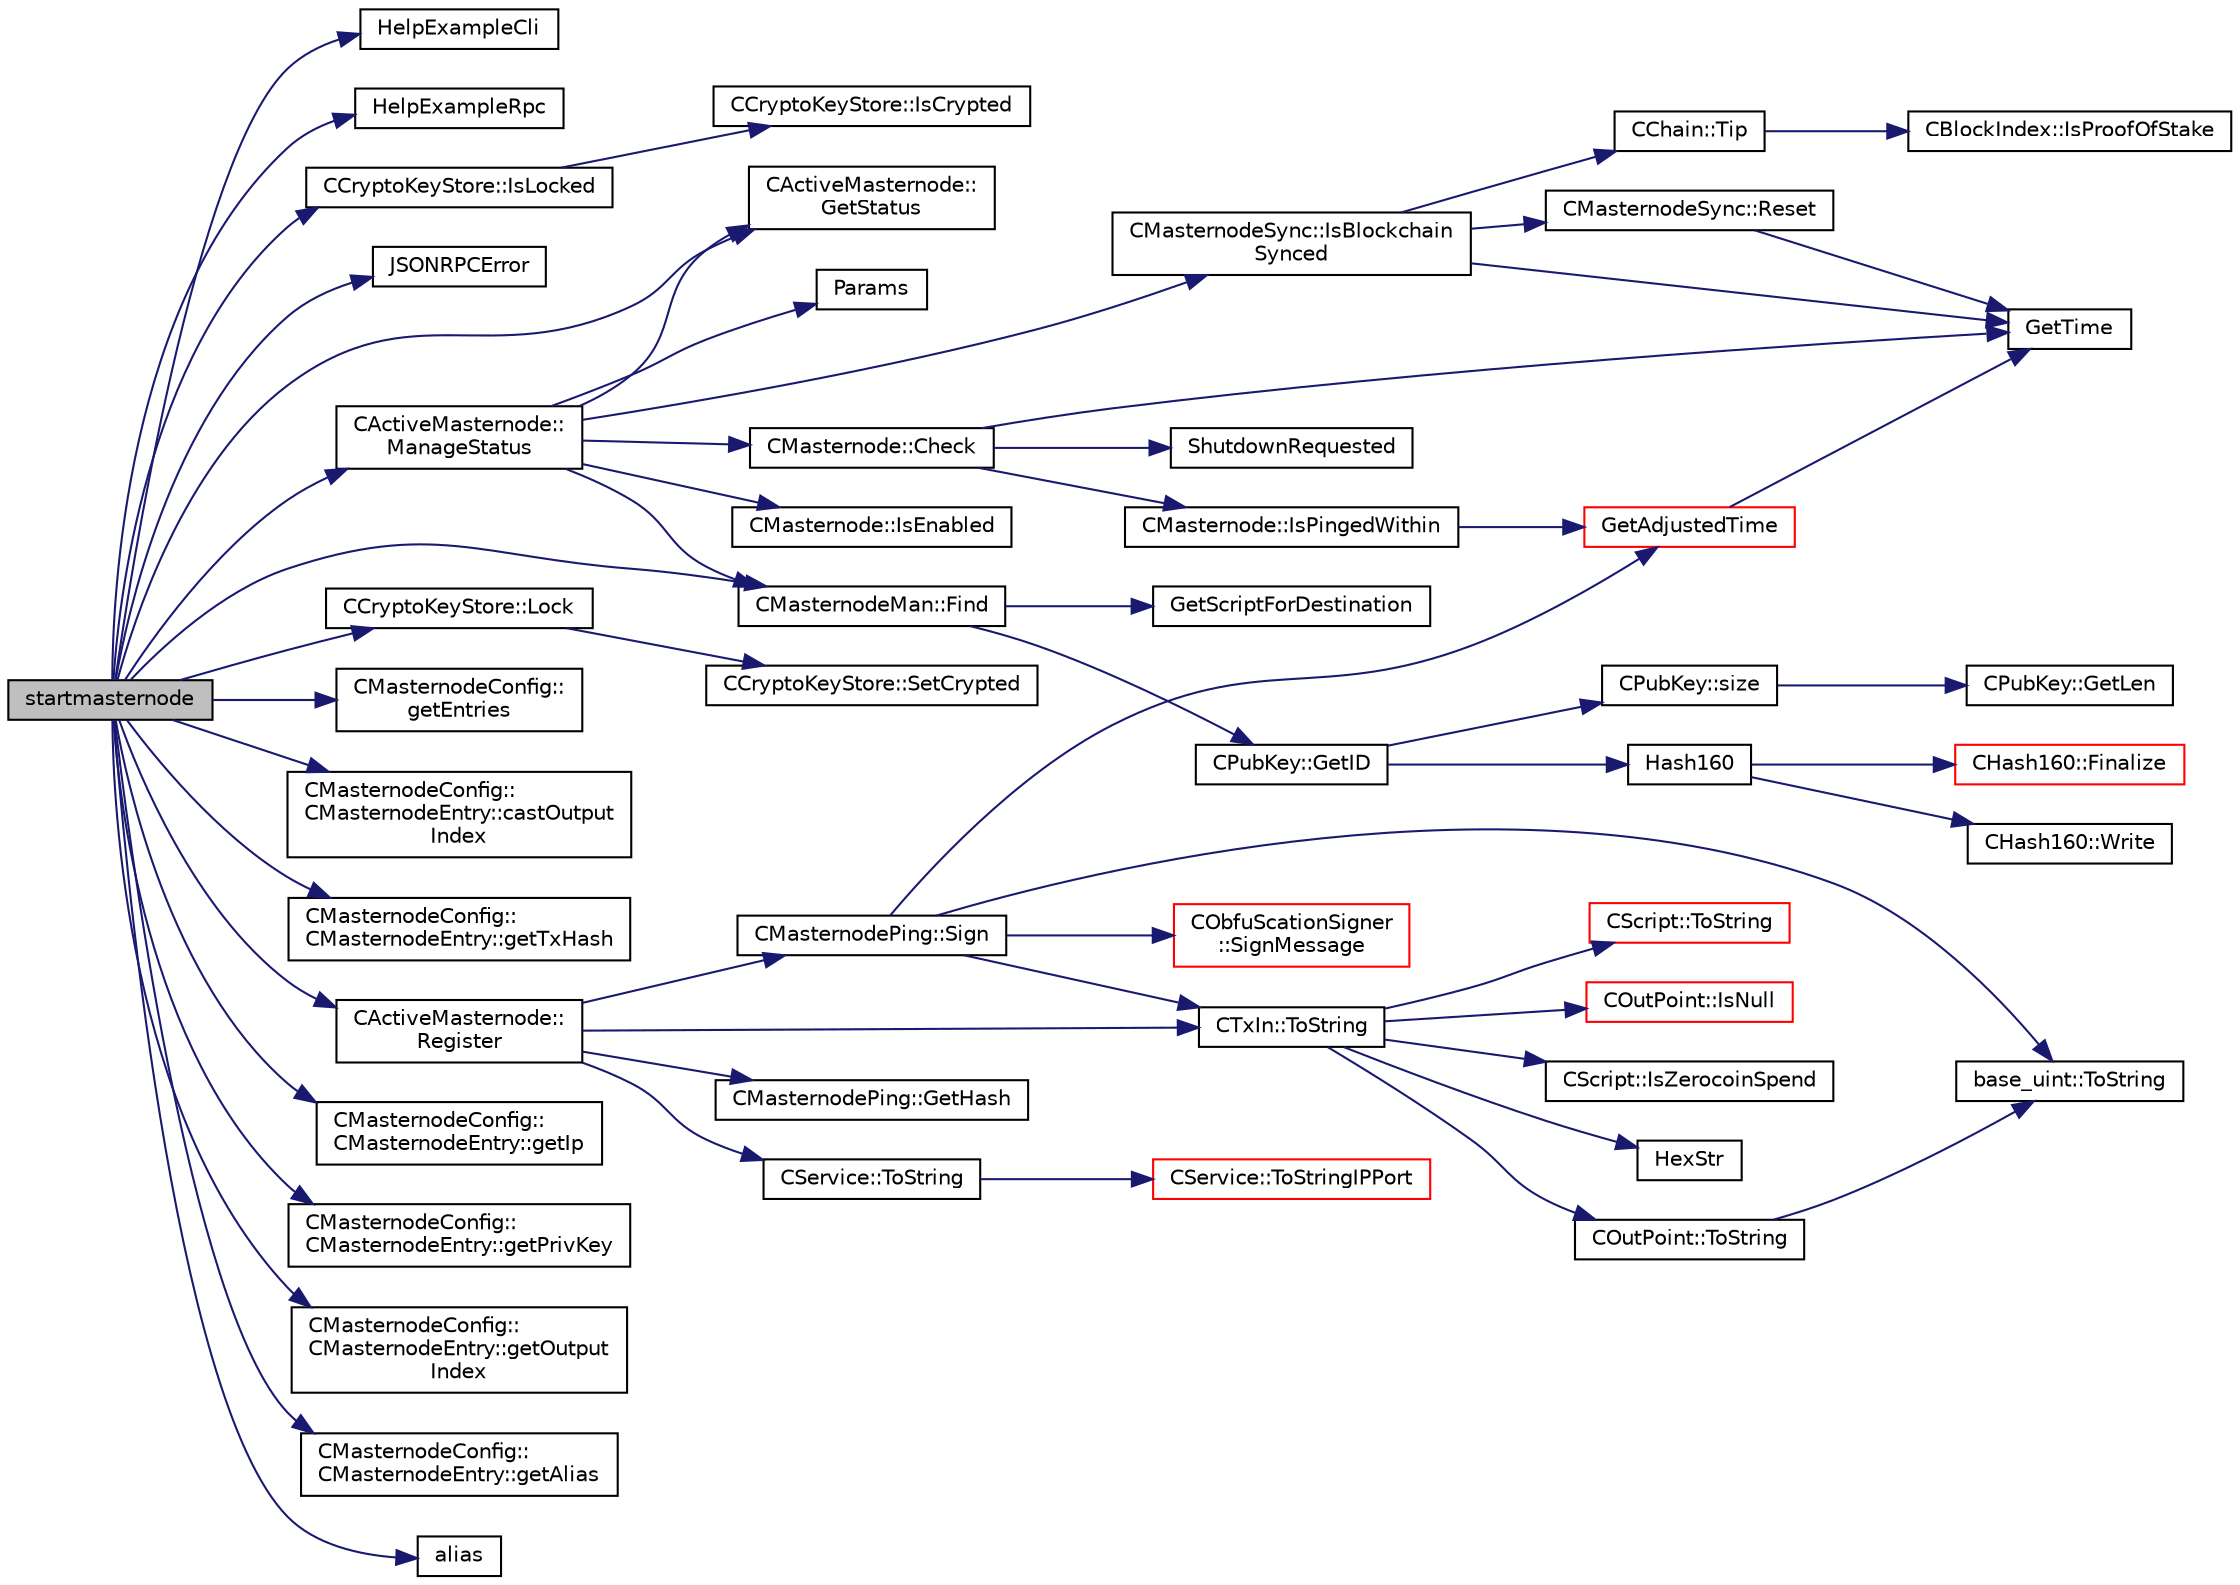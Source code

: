 digraph "startmasternode"
{
  edge [fontname="Helvetica",fontsize="10",labelfontname="Helvetica",labelfontsize="10"];
  node [fontname="Helvetica",fontsize="10",shape=record];
  rankdir="LR";
  Node806 [label="startmasternode",height=0.2,width=0.4,color="black", fillcolor="grey75", style="filled", fontcolor="black"];
  Node806 -> Node807 [color="midnightblue",fontsize="10",style="solid",fontname="Helvetica"];
  Node807 [label="HelpExampleCli",height=0.2,width=0.4,color="black", fillcolor="white", style="filled",URL="$rpcserver_8cpp.html#ac01ac6eab5467567ed0da106814e04ec"];
  Node806 -> Node808 [color="midnightblue",fontsize="10",style="solid",fontname="Helvetica"];
  Node808 [label="HelpExampleRpc",height=0.2,width=0.4,color="black", fillcolor="white", style="filled",URL="$rpcserver_8cpp.html#a06ea60e24e5a1053a14a11b1009bf9ef"];
  Node806 -> Node809 [color="midnightblue",fontsize="10",style="solid",fontname="Helvetica"];
  Node809 [label="CCryptoKeyStore::IsLocked",height=0.2,width=0.4,color="black", fillcolor="white", style="filled",URL="$class_c_crypto_key_store.html#a52919fa284a3aa10f1b4bd6018b6dbee"];
  Node809 -> Node810 [color="midnightblue",fontsize="10",style="solid",fontname="Helvetica"];
  Node810 [label="CCryptoKeyStore::IsCrypted",height=0.2,width=0.4,color="black", fillcolor="white", style="filled",URL="$class_c_crypto_key_store.html#acc8fed44366c98fb481333ca6e867088"];
  Node806 -> Node811 [color="midnightblue",fontsize="10",style="solid",fontname="Helvetica"];
  Node811 [label="JSONRPCError",height=0.2,width=0.4,color="black", fillcolor="white", style="filled",URL="$rpcprotocol_8cpp.html#a17b1bb111ab339efc951929834766039"];
  Node806 -> Node812 [color="midnightblue",fontsize="10",style="solid",fontname="Helvetica"];
  Node812 [label="CActiveMasternode::\lManageStatus",height=0.2,width=0.4,color="black", fillcolor="white", style="filled",URL="$class_c_active_masternode.html#a8004b3b2100da7dcfedbd1e959633e51",tooltip="Manage status of main Masternode. "];
  Node812 -> Node813 [color="midnightblue",fontsize="10",style="solid",fontname="Helvetica"];
  Node813 [label="Params",height=0.2,width=0.4,color="black", fillcolor="white", style="filled",URL="$chainparams_8cpp.html#ace5c5b706d71a324a417dd2db394fd4a",tooltip="Return the currently selected parameters. "];
  Node812 -> Node814 [color="midnightblue",fontsize="10",style="solid",fontname="Helvetica"];
  Node814 [label="CMasternodeSync::IsBlockchain\lSynced",height=0.2,width=0.4,color="black", fillcolor="white", style="filled",URL="$class_c_masternode_sync.html#a222b31867c8dd473a21ed4d2841ad477"];
  Node814 -> Node815 [color="midnightblue",fontsize="10",style="solid",fontname="Helvetica"];
  Node815 [label="GetTime",height=0.2,width=0.4,color="black", fillcolor="white", style="filled",URL="$utiltime_8cpp.html#a46fac5fba8ba905b5f9acb364f5d8c6f",tooltip="For unit testing. "];
  Node814 -> Node816 [color="midnightblue",fontsize="10",style="solid",fontname="Helvetica"];
  Node816 [label="CMasternodeSync::Reset",height=0.2,width=0.4,color="black", fillcolor="white", style="filled",URL="$class_c_masternode_sync.html#a10c27866eb1d20c317a34fbde3fe1ef3"];
  Node816 -> Node815 [color="midnightblue",fontsize="10",style="solid",fontname="Helvetica"];
  Node814 -> Node817 [color="midnightblue",fontsize="10",style="solid",fontname="Helvetica"];
  Node817 [label="CChain::Tip",height=0.2,width=0.4,color="black", fillcolor="white", style="filled",URL="$class_c_chain.html#a40ccefec14f8f3195c08c827af8cf412",tooltip="Returns the index entry for the tip of this chain, or NULL if none. "];
  Node817 -> Node818 [color="midnightblue",fontsize="10",style="solid",fontname="Helvetica"];
  Node818 [label="CBlockIndex::IsProofOfStake",height=0.2,width=0.4,color="black", fillcolor="white", style="filled",URL="$class_c_block_index.html#a2438a891e9d43821c0d99e1bdac56fde"];
  Node812 -> Node819 [color="midnightblue",fontsize="10",style="solid",fontname="Helvetica"];
  Node819 [label="CActiveMasternode::\lGetStatus",height=0.2,width=0.4,color="black", fillcolor="white", style="filled",URL="$class_c_active_masternode.html#a64035096453592380bcb606a75237c60"];
  Node812 -> Node820 [color="midnightblue",fontsize="10",style="solid",fontname="Helvetica"];
  Node820 [label="CMasternodeMan::Find",height=0.2,width=0.4,color="black", fillcolor="white", style="filled",URL="$class_c_masternode_man.html#a3d34836c6992d29c485ba94a0c1e0ae6",tooltip="Find an entry. "];
  Node820 -> Node821 [color="midnightblue",fontsize="10",style="solid",fontname="Helvetica"];
  Node821 [label="GetScriptForDestination",height=0.2,width=0.4,color="black", fillcolor="white", style="filled",URL="$standard_8cpp.html#ae40f28d3b46c21033f6ee1f1200d0321"];
  Node820 -> Node822 [color="midnightblue",fontsize="10",style="solid",fontname="Helvetica"];
  Node822 [label="CPubKey::GetID",height=0.2,width=0.4,color="black", fillcolor="white", style="filled",URL="$class_c_pub_key.html#a2675f7e6f72eff68e7a5227289feb021",tooltip="Get the KeyID of this public key (hash of its serialization) "];
  Node822 -> Node823 [color="midnightblue",fontsize="10",style="solid",fontname="Helvetica"];
  Node823 [label="Hash160",height=0.2,width=0.4,color="black", fillcolor="white", style="filled",URL="$hash_8h.html#a4490f70ddae16e9e48460a0416a48a6b",tooltip="Compute the 160-bit hash an object. "];
  Node823 -> Node824 [color="midnightblue",fontsize="10",style="solid",fontname="Helvetica"];
  Node824 [label="CHash160::Write",height=0.2,width=0.4,color="black", fillcolor="white", style="filled",URL="$class_c_hash160.html#af56cdd9443013eb68b246aa8450217f2"];
  Node823 -> Node825 [color="midnightblue",fontsize="10",style="solid",fontname="Helvetica"];
  Node825 [label="CHash160::Finalize",height=0.2,width=0.4,color="red", fillcolor="white", style="filled",URL="$class_c_hash160.html#a9bb08e1772002ae1a5d85017ba7952ee"];
  Node822 -> Node829 [color="midnightblue",fontsize="10",style="solid",fontname="Helvetica"];
  Node829 [label="CPubKey::size",height=0.2,width=0.4,color="black", fillcolor="white", style="filled",URL="$class_c_pub_key.html#a6bb28fcf0a5f799c69f5b7269363b309",tooltip="Simple read-only vector-like interface to the pubkey data. "];
  Node829 -> Node830 [color="midnightblue",fontsize="10",style="solid",fontname="Helvetica"];
  Node830 [label="CPubKey::GetLen",height=0.2,width=0.4,color="black", fillcolor="white", style="filled",URL="$class_c_pub_key.html#a7dc71b3f037c84268dc22de97d7b65fb",tooltip="Compute the length of a pubkey with a given first byte. "];
  Node812 -> Node831 [color="midnightblue",fontsize="10",style="solid",fontname="Helvetica"];
  Node831 [label="CMasternode::Check",height=0.2,width=0.4,color="black", fillcolor="white", style="filled",URL="$class_c_masternode.html#aa5892c0b8ec6d2a05cbb081cb1e0aa3c"];
  Node831 -> Node832 [color="midnightblue",fontsize="10",style="solid",fontname="Helvetica"];
  Node832 [label="ShutdownRequested",height=0.2,width=0.4,color="black", fillcolor="white", style="filled",URL="$init_8cpp.html#a6f201ca9fe6b594f1985c12b4482ea5a"];
  Node831 -> Node815 [color="midnightblue",fontsize="10",style="solid",fontname="Helvetica"];
  Node831 -> Node833 [color="midnightblue",fontsize="10",style="solid",fontname="Helvetica"];
  Node833 [label="CMasternode::IsPingedWithin",height=0.2,width=0.4,color="black", fillcolor="white", style="filled",URL="$class_c_masternode.html#ab4d54c22f0e31b0d2ee111c6b11d7e72"];
  Node833 -> Node834 [color="midnightblue",fontsize="10",style="solid",fontname="Helvetica"];
  Node834 [label="GetAdjustedTime",height=0.2,width=0.4,color="red", fillcolor="white", style="filled",URL="$timedata_8cpp.html#a09f81b9c7650f898cf3cf305b87547e6"];
  Node834 -> Node815 [color="midnightblue",fontsize="10",style="solid",fontname="Helvetica"];
  Node812 -> Node836 [color="midnightblue",fontsize="10",style="solid",fontname="Helvetica"];
  Node836 [label="CMasternode::IsEnabled",height=0.2,width=0.4,color="black", fillcolor="white", style="filled",URL="$class_c_masternode.html#a08782379f6ba10e9087b39f0cef19bce"];
  Node806 -> Node837 [color="midnightblue",fontsize="10",style="solid",fontname="Helvetica"];
  Node837 [label="CCryptoKeyStore::Lock",height=0.2,width=0.4,color="black", fillcolor="white", style="filled",URL="$class_c_crypto_key_store.html#ab73ebcbfa6e0aaf271d0fff9369a6685"];
  Node837 -> Node838 [color="midnightblue",fontsize="10",style="solid",fontname="Helvetica"];
  Node838 [label="CCryptoKeyStore::SetCrypted",height=0.2,width=0.4,color="black", fillcolor="white", style="filled",URL="$class_c_crypto_key_store.html#af202f587051735be5a39344d9e333720"];
  Node806 -> Node819 [color="midnightblue",fontsize="10",style="solid",fontname="Helvetica"];
  Node806 -> Node839 [color="midnightblue",fontsize="10",style="solid",fontname="Helvetica"];
  Node839 [label="CMasternodeConfig::\lgetEntries",height=0.2,width=0.4,color="black", fillcolor="white", style="filled",URL="$class_c_masternode_config.html#a21fb5f410e3dcd55429f256d4efe4e61"];
  Node806 -> Node840 [color="midnightblue",fontsize="10",style="solid",fontname="Helvetica"];
  Node840 [label="CMasternodeConfig::\lCMasternodeEntry::castOutput\lIndex",height=0.2,width=0.4,color="black", fillcolor="white", style="filled",URL="$class_c_masternode_config_1_1_c_masternode_entry.html#a2b6bd533a4a01a1fc486858f8c3856c5"];
  Node806 -> Node841 [color="midnightblue",fontsize="10",style="solid",fontname="Helvetica"];
  Node841 [label="CMasternodeConfig::\lCMasternodeEntry::getTxHash",height=0.2,width=0.4,color="black", fillcolor="white", style="filled",URL="$class_c_masternode_config_1_1_c_masternode_entry.html#a08039c5a3271a278c64a706c4b53d29b"];
  Node806 -> Node820 [color="midnightblue",fontsize="10",style="solid",fontname="Helvetica"];
  Node806 -> Node842 [color="midnightblue",fontsize="10",style="solid",fontname="Helvetica"];
  Node842 [label="CActiveMasternode::\lRegister",height=0.2,width=0.4,color="black", fillcolor="white", style="filled",URL="$class_c_active_masternode.html#ac53ffe35960cdf312e813de5942a9584",tooltip="Register any Masternode. "];
  Node842 -> Node843 [color="midnightblue",fontsize="10",style="solid",fontname="Helvetica"];
  Node843 [label="CMasternodePing::Sign",height=0.2,width=0.4,color="black", fillcolor="white", style="filled",URL="$class_c_masternode_ping.html#afa3eb82ae9457cc135089d83ae7719ea"];
  Node843 -> Node834 [color="midnightblue",fontsize="10",style="solid",fontname="Helvetica"];
  Node843 -> Node844 [color="midnightblue",fontsize="10",style="solid",fontname="Helvetica"];
  Node844 [label="CTxIn::ToString",height=0.2,width=0.4,color="black", fillcolor="white", style="filled",URL="$class_c_tx_in.html#a9f3dcba8a979ca7007448f8ad1d3c4c1"];
  Node844 -> Node845 [color="midnightblue",fontsize="10",style="solid",fontname="Helvetica"];
  Node845 [label="COutPoint::ToString",height=0.2,width=0.4,color="black", fillcolor="white", style="filled",URL="$class_c_out_point.html#ab0026adab6a1098cf00de05c872fbb5d"];
  Node845 -> Node846 [color="midnightblue",fontsize="10",style="solid",fontname="Helvetica"];
  Node846 [label="base_uint::ToString",height=0.2,width=0.4,color="black", fillcolor="white", style="filled",URL="$classbase__uint.html#acccba4d9d51a0c36261718ca0cbb293b"];
  Node844 -> Node847 [color="midnightblue",fontsize="10",style="solid",fontname="Helvetica"];
  Node847 [label="COutPoint::IsNull",height=0.2,width=0.4,color="red", fillcolor="white", style="filled",URL="$class_c_out_point.html#ae1516581fa2234556761f04af3a207a6"];
  Node844 -> Node849 [color="midnightblue",fontsize="10",style="solid",fontname="Helvetica"];
  Node849 [label="CScript::IsZerocoinSpend",height=0.2,width=0.4,color="black", fillcolor="white", style="filled",URL="$class_c_script.html#a84914a83542deece42dda7b22b043c1f"];
  Node844 -> Node850 [color="midnightblue",fontsize="10",style="solid",fontname="Helvetica"];
  Node850 [label="HexStr",height=0.2,width=0.4,color="black", fillcolor="white", style="filled",URL="$utilstrencodings_8h.html#ace13a819ca4e98c22847d26b3b357e75"];
  Node844 -> Node851 [color="midnightblue",fontsize="10",style="solid",fontname="Helvetica"];
  Node851 [label="CScript::ToString",height=0.2,width=0.4,color="red", fillcolor="white", style="filled",URL="$class_c_script.html#a05fe53ab8fc6a217036bb0d6d7f5d706"];
  Node843 -> Node846 [color="midnightblue",fontsize="10",style="solid",fontname="Helvetica"];
  Node843 -> Node853 [color="midnightblue",fontsize="10",style="solid",fontname="Helvetica"];
  Node853 [label="CObfuScationSigner\l::SignMessage",height=0.2,width=0.4,color="red", fillcolor="white", style="filled",URL="$class_c_obfu_scation_signer.html#a004eab16d18045b42d51037eab817585",tooltip="Sign the message, returns true if successful. "];
  Node842 -> Node844 [color="midnightblue",fontsize="10",style="solid",fontname="Helvetica"];
  Node842 -> Node864 [color="midnightblue",fontsize="10",style="solid",fontname="Helvetica"];
  Node864 [label="CMasternodePing::GetHash",height=0.2,width=0.4,color="black", fillcolor="white", style="filled",URL="$class_c_masternode_ping.html#a3aff56c6fc3ff76363d4e527db6a812e"];
  Node842 -> Node865 [color="midnightblue",fontsize="10",style="solid",fontname="Helvetica"];
  Node865 [label="CService::ToString",height=0.2,width=0.4,color="black", fillcolor="white", style="filled",URL="$class_c_service.html#a225473158bc07c87a6a862160d73cfea"];
  Node865 -> Node866 [color="midnightblue",fontsize="10",style="solid",fontname="Helvetica"];
  Node866 [label="CService::ToStringIPPort",height=0.2,width=0.4,color="red", fillcolor="white", style="filled",URL="$class_c_service.html#a224204c838b12eeb49ca7eabe6f75004"];
  Node806 -> Node878 [color="midnightblue",fontsize="10",style="solid",fontname="Helvetica"];
  Node878 [label="CMasternodeConfig::\lCMasternodeEntry::getIp",height=0.2,width=0.4,color="black", fillcolor="white", style="filled",URL="$class_c_masternode_config_1_1_c_masternode_entry.html#a50b3672f986b569c83bf29e08f8165c8"];
  Node806 -> Node879 [color="midnightblue",fontsize="10",style="solid",fontname="Helvetica"];
  Node879 [label="CMasternodeConfig::\lCMasternodeEntry::getPrivKey",height=0.2,width=0.4,color="black", fillcolor="white", style="filled",URL="$class_c_masternode_config_1_1_c_masternode_entry.html#ab0e21a945e43940b659bf289f9280552"];
  Node806 -> Node880 [color="midnightblue",fontsize="10",style="solid",fontname="Helvetica"];
  Node880 [label="CMasternodeConfig::\lCMasternodeEntry::getOutput\lIndex",height=0.2,width=0.4,color="black", fillcolor="white", style="filled",URL="$class_c_masternode_config_1_1_c_masternode_entry.html#a4aff6625aebbc697706d13fdf044cafa"];
  Node806 -> Node881 [color="midnightblue",fontsize="10",style="solid",fontname="Helvetica"];
  Node881 [label="CMasternodeConfig::\lCMasternodeEntry::getAlias",height=0.2,width=0.4,color="black", fillcolor="white", style="filled",URL="$class_c_masternode_config_1_1_c_masternode_entry.html#abf242505d9955e37da0628a35d26677e"];
  Node806 -> Node882 [color="midnightblue",fontsize="10",style="solid",fontname="Helvetica"];
  Node882 [label="alias",height=0.2,width=0.4,color="black", fillcolor="white", style="filled",URL="$glibc__compat_8cpp.html#aeb0c9f8029e0f7d5ed735bce73b3704b"];
}
